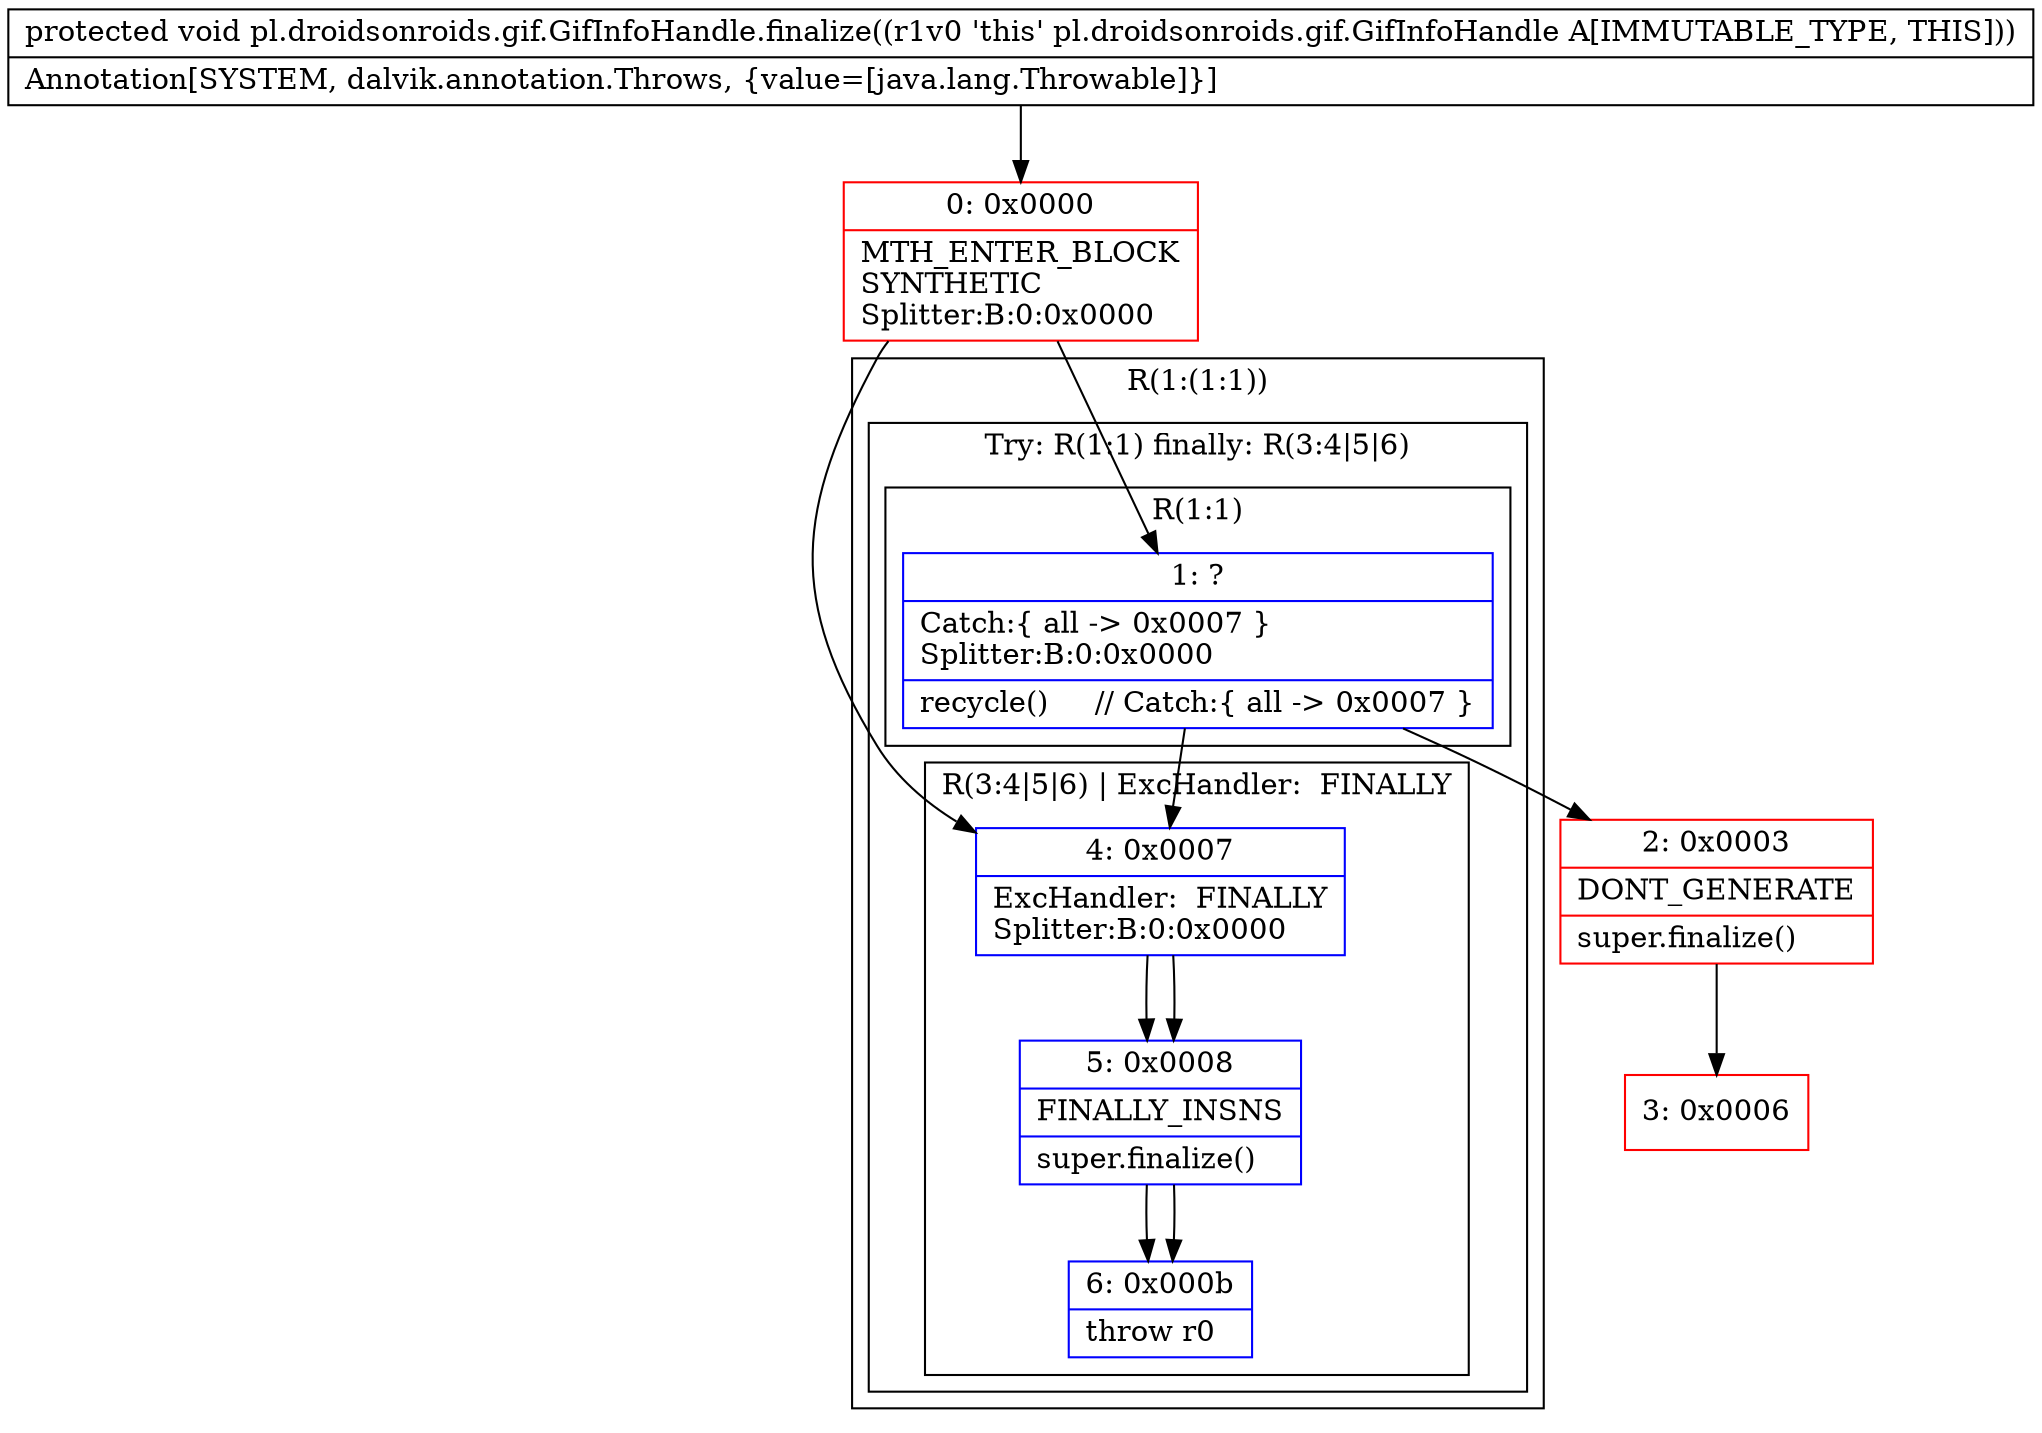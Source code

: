 digraph "CFG forpl.droidsonroids.gif.GifInfoHandle.finalize()V" {
subgraph cluster_Region_636955801 {
label = "R(1:(1:1))";
node [shape=record,color=blue];
subgraph cluster_TryCatchRegion_1198173208 {
label = "Try: R(1:1) finally: R(3:4|5|6)";
node [shape=record,color=blue];
subgraph cluster_Region_1567154296 {
label = "R(1:1)";
node [shape=record,color=blue];
Node_1 [shape=record,label="{1\:\ ?|Catch:\{ all \-\> 0x0007 \}\lSplitter:B:0:0x0000\l|recycle()     \/\/ Catch:\{ all \-\> 0x0007 \}\l}"];
}
subgraph cluster_Region_1813902732 {
label = "R(3:4|5|6) | ExcHandler:  FINALLY\l";
node [shape=record,color=blue];
Node_4 [shape=record,label="{4\:\ 0x0007|ExcHandler:  FINALLY\lSplitter:B:0:0x0000\l}"];
Node_5 [shape=record,label="{5\:\ 0x0008|FINALLY_INSNS\l|super.finalize()\l}"];
Node_6 [shape=record,label="{6\:\ 0x000b|throw r0\l}"];
}
}
}
subgraph cluster_Region_1813902732 {
label = "R(3:4|5|6) | ExcHandler:  FINALLY\l";
node [shape=record,color=blue];
Node_4 [shape=record,label="{4\:\ 0x0007|ExcHandler:  FINALLY\lSplitter:B:0:0x0000\l}"];
Node_5 [shape=record,label="{5\:\ 0x0008|FINALLY_INSNS\l|super.finalize()\l}"];
Node_6 [shape=record,label="{6\:\ 0x000b|throw r0\l}"];
}
Node_0 [shape=record,color=red,label="{0\:\ 0x0000|MTH_ENTER_BLOCK\lSYNTHETIC\lSplitter:B:0:0x0000\l}"];
Node_2 [shape=record,color=red,label="{2\:\ 0x0003|DONT_GENERATE\l|super.finalize()\l}"];
Node_3 [shape=record,color=red,label="{3\:\ 0x0006}"];
MethodNode[shape=record,label="{protected void pl.droidsonroids.gif.GifInfoHandle.finalize((r1v0 'this' pl.droidsonroids.gif.GifInfoHandle A[IMMUTABLE_TYPE, THIS]))  | Annotation[SYSTEM, dalvik.annotation.Throws, \{value=[java.lang.Throwable]\}]\l}"];
MethodNode -> Node_0;
Node_1 -> Node_2;
Node_1 -> Node_4;
Node_4 -> Node_5;
Node_5 -> Node_6;
Node_4 -> Node_5;
Node_5 -> Node_6;
Node_0 -> Node_1;
Node_0 -> Node_4;
Node_2 -> Node_3;
}

